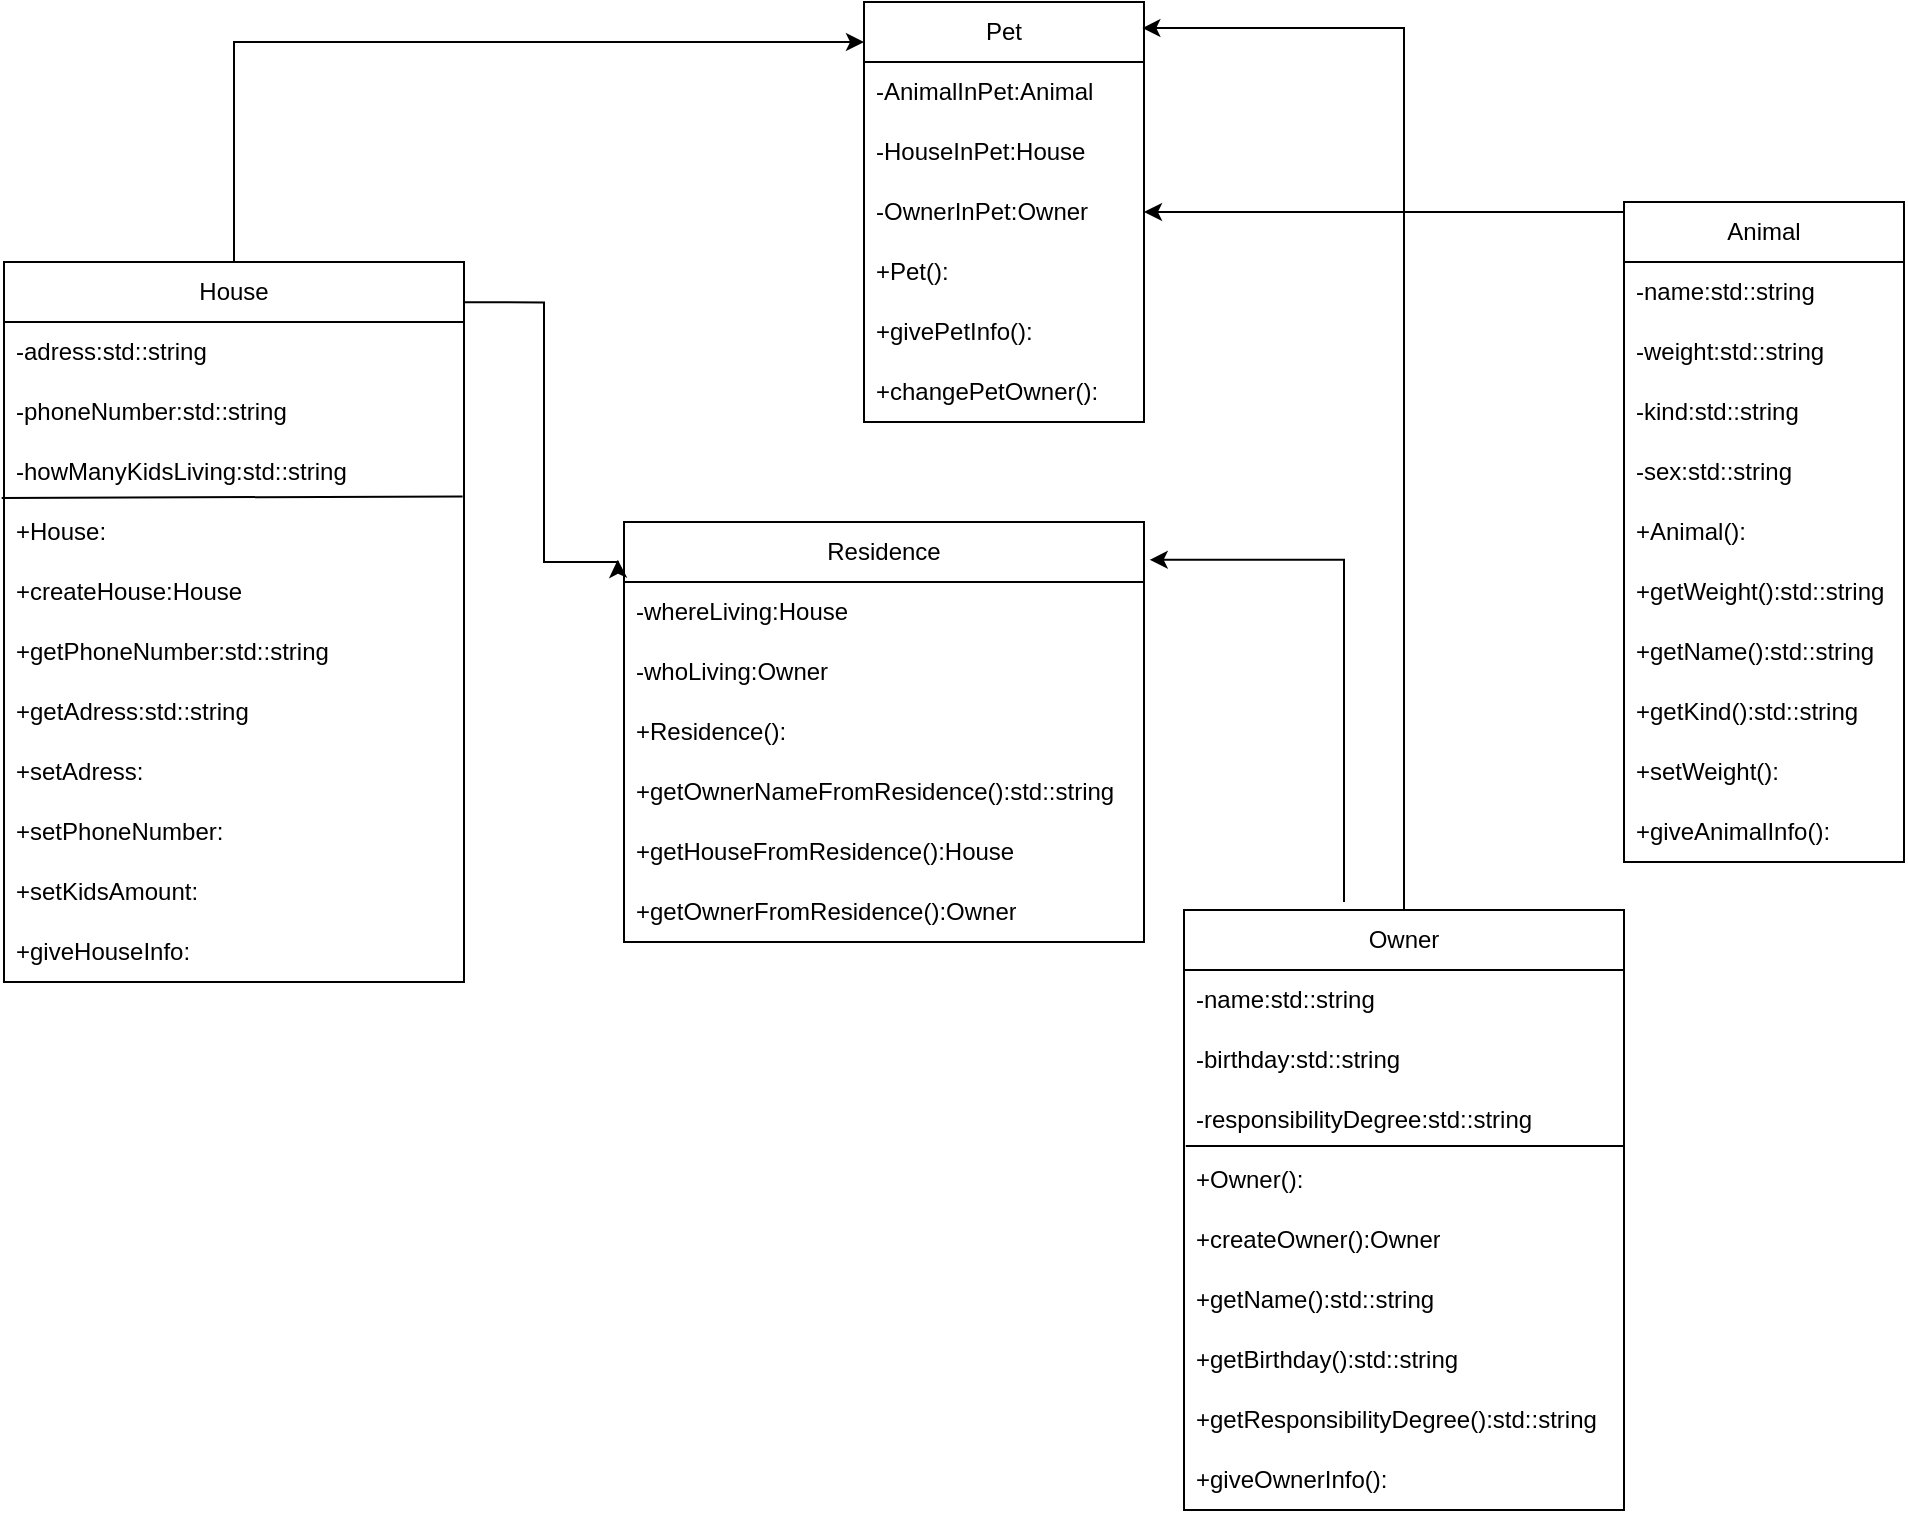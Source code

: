 <mxfile version="21.7.5" type="github">
  <diagram name="Страница — 1" id="ndOwgbYcyuXIqt4D1NDx">
    <mxGraphModel dx="466" dy="250" grid="0" gridSize="10" guides="1" tooltips="1" connect="1" arrows="1" fold="1" page="0" pageScale="1" pageWidth="827" pageHeight="1169" math="0" shadow="0">
      <root>
        <mxCell id="0" />
        <mxCell id="1" parent="0" />
        <mxCell id="8FOvR-6ltC6GO0lwy5Sx-1" value="Pet" style="swimlane;fontStyle=0;childLayout=stackLayout;horizontal=1;startSize=30;horizontalStack=0;resizeParent=1;resizeParentMax=0;resizeLast=0;collapsible=1;marginBottom=0;whiteSpace=wrap;html=1;" vertex="1" parent="1">
          <mxGeometry x="530" y="130" width="140" height="210" as="geometry" />
        </mxCell>
        <mxCell id="8FOvR-6ltC6GO0lwy5Sx-2" value="-AnimalInPet:Animal" style="text;strokeColor=none;fillColor=none;align=left;verticalAlign=middle;spacingLeft=4;spacingRight=4;overflow=hidden;points=[[0,0.5],[1,0.5]];portConstraint=eastwest;rotatable=0;whiteSpace=wrap;html=1;" vertex="1" parent="8FOvR-6ltC6GO0lwy5Sx-1">
          <mxGeometry y="30" width="140" height="30" as="geometry" />
        </mxCell>
        <mxCell id="8FOvR-6ltC6GO0lwy5Sx-3" value="-HouseInPet:House" style="text;strokeColor=none;fillColor=none;align=left;verticalAlign=middle;spacingLeft=4;spacingRight=4;overflow=hidden;points=[[0,0.5],[1,0.5]];portConstraint=eastwest;rotatable=0;whiteSpace=wrap;html=1;" vertex="1" parent="8FOvR-6ltC6GO0lwy5Sx-1">
          <mxGeometry y="60" width="140" height="30" as="geometry" />
        </mxCell>
        <mxCell id="8FOvR-6ltC6GO0lwy5Sx-4" value="-OwnerInPet:Owner" style="text;strokeColor=none;fillColor=none;align=left;verticalAlign=middle;spacingLeft=4;spacingRight=4;overflow=hidden;points=[[0,0.5],[1,0.5]];portConstraint=eastwest;rotatable=0;whiteSpace=wrap;html=1;" vertex="1" parent="8FOvR-6ltC6GO0lwy5Sx-1">
          <mxGeometry y="90" width="140" height="30" as="geometry" />
        </mxCell>
        <mxCell id="8FOvR-6ltC6GO0lwy5Sx-49" value="+Pet():" style="text;strokeColor=none;fillColor=none;align=left;verticalAlign=middle;spacingLeft=4;spacingRight=4;overflow=hidden;points=[[0,0.5],[1,0.5]];portConstraint=eastwest;rotatable=0;whiteSpace=wrap;html=1;" vertex="1" parent="8FOvR-6ltC6GO0lwy5Sx-1">
          <mxGeometry y="120" width="140" height="30" as="geometry" />
        </mxCell>
        <mxCell id="8FOvR-6ltC6GO0lwy5Sx-50" value="+givePetInfo():" style="text;strokeColor=none;fillColor=none;align=left;verticalAlign=middle;spacingLeft=4;spacingRight=4;overflow=hidden;points=[[0,0.5],[1,0.5]];portConstraint=eastwest;rotatable=0;whiteSpace=wrap;html=1;" vertex="1" parent="8FOvR-6ltC6GO0lwy5Sx-1">
          <mxGeometry y="150" width="140" height="30" as="geometry" />
        </mxCell>
        <mxCell id="8FOvR-6ltC6GO0lwy5Sx-51" value="+changePetOwner():" style="text;strokeColor=none;fillColor=none;align=left;verticalAlign=middle;spacingLeft=4;spacingRight=4;overflow=hidden;points=[[0,0.5],[1,0.5]];portConstraint=eastwest;rotatable=0;whiteSpace=wrap;html=1;" vertex="1" parent="8FOvR-6ltC6GO0lwy5Sx-1">
          <mxGeometry y="180" width="140" height="30" as="geometry" />
        </mxCell>
        <mxCell id="8FOvR-6ltC6GO0lwy5Sx-58" style="edgeStyle=orthogonalEdgeStyle;rounded=0;orthogonalLoop=1;jettySize=auto;html=1;" edge="1" parent="1" source="8FOvR-6ltC6GO0lwy5Sx-5">
          <mxGeometry relative="1" as="geometry">
            <mxPoint x="530" y="150" as="targetPoint" />
            <Array as="points">
              <mxPoint x="215" y="150" />
              <mxPoint x="530" y="150" />
            </Array>
          </mxGeometry>
        </mxCell>
        <mxCell id="8FOvR-6ltC6GO0lwy5Sx-5" value="House" style="swimlane;fontStyle=0;childLayout=stackLayout;horizontal=1;startSize=30;horizontalStack=0;resizeParent=1;resizeParentMax=0;resizeLast=0;collapsible=1;marginBottom=0;whiteSpace=wrap;html=1;direction=east;" vertex="1" parent="1">
          <mxGeometry x="100" y="260" width="230" height="360" as="geometry" />
        </mxCell>
        <mxCell id="8FOvR-6ltC6GO0lwy5Sx-6" value="-adress:std::string" style="text;strokeColor=none;fillColor=none;align=left;verticalAlign=middle;spacingLeft=4;spacingRight=4;overflow=hidden;points=[[0,0.5],[1,0.5]];portConstraint=eastwest;rotatable=0;whiteSpace=wrap;html=1;" vertex="1" parent="8FOvR-6ltC6GO0lwy5Sx-5">
          <mxGeometry y="30" width="230" height="30" as="geometry" />
        </mxCell>
        <mxCell id="8FOvR-6ltC6GO0lwy5Sx-7" value="-phoneNumber:std::string" style="text;strokeColor=none;fillColor=none;align=left;verticalAlign=middle;spacingLeft=4;spacingRight=4;overflow=hidden;points=[[0,0.5],[1,0.5]];portConstraint=eastwest;rotatable=0;whiteSpace=wrap;html=1;" vertex="1" parent="8FOvR-6ltC6GO0lwy5Sx-5">
          <mxGeometry y="60" width="230" height="30" as="geometry" />
        </mxCell>
        <mxCell id="8FOvR-6ltC6GO0lwy5Sx-8" value="-howManyKidsLiving:std::string" style="text;strokeColor=none;fillColor=none;align=left;verticalAlign=middle;spacingLeft=4;spacingRight=4;overflow=hidden;points=[[0,0.5],[1,0.5]];portConstraint=eastwest;rotatable=0;whiteSpace=wrap;html=1;" vertex="1" parent="8FOvR-6ltC6GO0lwy5Sx-5">
          <mxGeometry y="90" width="230" height="30" as="geometry" />
        </mxCell>
        <mxCell id="8FOvR-6ltC6GO0lwy5Sx-22" value="+House:" style="text;strokeColor=none;fillColor=none;align=left;verticalAlign=middle;spacingLeft=4;spacingRight=4;overflow=hidden;points=[[0,0.5],[1,0.5]];portConstraint=eastwest;rotatable=0;whiteSpace=wrap;html=1;" vertex="1" parent="8FOvR-6ltC6GO0lwy5Sx-5">
          <mxGeometry y="120" width="230" height="30" as="geometry" />
        </mxCell>
        <mxCell id="8FOvR-6ltC6GO0lwy5Sx-23" value="" style="endArrow=none;html=1;rounded=0;exitX=-0.005;exitY=-0.067;exitDx=0;exitDy=0;exitPerimeter=0;entryX=0.997;entryY=-0.093;entryDx=0;entryDy=0;entryPerimeter=0;" edge="1" parent="8FOvR-6ltC6GO0lwy5Sx-5" source="8FOvR-6ltC6GO0lwy5Sx-22" target="8FOvR-6ltC6GO0lwy5Sx-22">
          <mxGeometry width="50" height="50" relative="1" as="geometry">
            <mxPoint x="290" y="220" as="sourcePoint" />
            <mxPoint x="340" y="170" as="targetPoint" />
          </mxGeometry>
        </mxCell>
        <mxCell id="8FOvR-6ltC6GO0lwy5Sx-24" value="+createHouse:House" style="text;strokeColor=none;fillColor=none;align=left;verticalAlign=middle;spacingLeft=4;spacingRight=4;overflow=hidden;points=[[0,0.5],[1,0.5]];portConstraint=eastwest;rotatable=0;whiteSpace=wrap;html=1;" vertex="1" parent="8FOvR-6ltC6GO0lwy5Sx-5">
          <mxGeometry y="150" width="230" height="30" as="geometry" />
        </mxCell>
        <mxCell id="8FOvR-6ltC6GO0lwy5Sx-26" value="+getPhoneNumber:std::string" style="text;strokeColor=none;fillColor=none;align=left;verticalAlign=middle;spacingLeft=4;spacingRight=4;overflow=hidden;points=[[0,0.5],[1,0.5]];portConstraint=eastwest;rotatable=0;whiteSpace=wrap;html=1;" vertex="1" parent="8FOvR-6ltC6GO0lwy5Sx-5">
          <mxGeometry y="180" width="230" height="30" as="geometry" />
        </mxCell>
        <mxCell id="8FOvR-6ltC6GO0lwy5Sx-25" value="+getAdress:std::string" style="text;strokeColor=none;fillColor=none;align=left;verticalAlign=middle;spacingLeft=4;spacingRight=4;overflow=hidden;points=[[0,0.5],[1,0.5]];portConstraint=eastwest;rotatable=0;whiteSpace=wrap;html=1;" vertex="1" parent="8FOvR-6ltC6GO0lwy5Sx-5">
          <mxGeometry y="210" width="230" height="30" as="geometry" />
        </mxCell>
        <mxCell id="8FOvR-6ltC6GO0lwy5Sx-27" value="+setAdress:" style="text;strokeColor=none;fillColor=none;align=left;verticalAlign=middle;spacingLeft=4;spacingRight=4;overflow=hidden;points=[[0,0.5],[1,0.5]];portConstraint=eastwest;rotatable=0;whiteSpace=wrap;html=1;" vertex="1" parent="8FOvR-6ltC6GO0lwy5Sx-5">
          <mxGeometry y="240" width="230" height="30" as="geometry" />
        </mxCell>
        <mxCell id="8FOvR-6ltC6GO0lwy5Sx-28" value="+setPhoneNumber:" style="text;strokeColor=none;fillColor=none;align=left;verticalAlign=middle;spacingLeft=4;spacingRight=4;overflow=hidden;points=[[0,0.5],[1,0.5]];portConstraint=eastwest;rotatable=0;whiteSpace=wrap;html=1;" vertex="1" parent="8FOvR-6ltC6GO0lwy5Sx-5">
          <mxGeometry y="270" width="230" height="30" as="geometry" />
        </mxCell>
        <mxCell id="8FOvR-6ltC6GO0lwy5Sx-29" value="+setKidsAmount:" style="text;strokeColor=none;fillColor=none;align=left;verticalAlign=middle;spacingLeft=4;spacingRight=4;overflow=hidden;points=[[0,0.5],[1,0.5]];portConstraint=eastwest;rotatable=0;whiteSpace=wrap;html=1;" vertex="1" parent="8FOvR-6ltC6GO0lwy5Sx-5">
          <mxGeometry y="300" width="230" height="30" as="geometry" />
        </mxCell>
        <mxCell id="8FOvR-6ltC6GO0lwy5Sx-31" value="+giveHouseInfo:" style="text;strokeColor=none;fillColor=none;align=left;verticalAlign=middle;spacingLeft=4;spacingRight=4;overflow=hidden;points=[[0,0.5],[1,0.5]];portConstraint=eastwest;rotatable=0;whiteSpace=wrap;html=1;" vertex="1" parent="8FOvR-6ltC6GO0lwy5Sx-5">
          <mxGeometry y="330" width="230" height="30" as="geometry" />
        </mxCell>
        <mxCell id="8FOvR-6ltC6GO0lwy5Sx-60" style="edgeStyle=orthogonalEdgeStyle;rounded=0;orthogonalLoop=1;jettySize=auto;html=1;entryX=0.994;entryY=0.062;entryDx=0;entryDy=0;entryPerimeter=0;" edge="1" parent="1" source="8FOvR-6ltC6GO0lwy5Sx-9" target="8FOvR-6ltC6GO0lwy5Sx-1">
          <mxGeometry relative="1" as="geometry">
            <Array as="points">
              <mxPoint x="800" y="143" />
            </Array>
          </mxGeometry>
        </mxCell>
        <mxCell id="8FOvR-6ltC6GO0lwy5Sx-9" value="Owner" style="swimlane;fontStyle=0;childLayout=stackLayout;horizontal=1;startSize=30;horizontalStack=0;resizeParent=1;resizeParentMax=0;resizeLast=0;collapsible=1;marginBottom=0;whiteSpace=wrap;html=1;" vertex="1" parent="1">
          <mxGeometry x="690" y="584" width="220" height="300" as="geometry" />
        </mxCell>
        <mxCell id="8FOvR-6ltC6GO0lwy5Sx-10" value="-name:std::string" style="text;strokeColor=none;fillColor=none;align=left;verticalAlign=middle;spacingLeft=4;spacingRight=4;overflow=hidden;points=[[0,0.5],[1,0.5]];portConstraint=eastwest;rotatable=0;whiteSpace=wrap;html=1;" vertex="1" parent="8FOvR-6ltC6GO0lwy5Sx-9">
          <mxGeometry y="30" width="220" height="30" as="geometry" />
        </mxCell>
        <mxCell id="8FOvR-6ltC6GO0lwy5Sx-11" value="-birthday:std::string" style="text;strokeColor=none;fillColor=none;align=left;verticalAlign=middle;spacingLeft=4;spacingRight=4;overflow=hidden;points=[[0,0.5],[1,0.5]];portConstraint=eastwest;rotatable=0;whiteSpace=wrap;html=1;" vertex="1" parent="8FOvR-6ltC6GO0lwy5Sx-9">
          <mxGeometry y="60" width="220" height="30" as="geometry" />
        </mxCell>
        <mxCell id="8FOvR-6ltC6GO0lwy5Sx-35" value="-responsibilityDegree:std::string" style="text;strokeColor=none;fillColor=none;align=left;verticalAlign=middle;spacingLeft=4;spacingRight=4;overflow=hidden;points=[[0,0.5],[1,0.5]];portConstraint=eastwest;rotatable=0;whiteSpace=wrap;html=1;" vertex="1" parent="8FOvR-6ltC6GO0lwy5Sx-9">
          <mxGeometry y="90" width="220" height="30" as="geometry" />
        </mxCell>
        <mxCell id="8FOvR-6ltC6GO0lwy5Sx-12" value="+Owner():" style="text;strokeColor=none;fillColor=none;align=left;verticalAlign=middle;spacingLeft=4;spacingRight=4;overflow=hidden;points=[[0,0.5],[1,0.5]];portConstraint=eastwest;rotatable=0;whiteSpace=wrap;html=1;" vertex="1" parent="8FOvR-6ltC6GO0lwy5Sx-9">
          <mxGeometry y="120" width="220" height="30" as="geometry" />
        </mxCell>
        <mxCell id="8FOvR-6ltC6GO0lwy5Sx-34" value="+createOwner():Owner" style="text;strokeColor=none;fillColor=none;align=left;verticalAlign=middle;spacingLeft=4;spacingRight=4;overflow=hidden;points=[[0,0.5],[1,0.5]];portConstraint=eastwest;rotatable=0;whiteSpace=wrap;html=1;" vertex="1" parent="8FOvR-6ltC6GO0lwy5Sx-9">
          <mxGeometry y="150" width="220" height="30" as="geometry" />
        </mxCell>
        <mxCell id="8FOvR-6ltC6GO0lwy5Sx-33" value="+getName():std::string" style="text;strokeColor=none;fillColor=none;align=left;verticalAlign=middle;spacingLeft=4;spacingRight=4;overflow=hidden;points=[[0,0.5],[1,0.5]];portConstraint=eastwest;rotatable=0;whiteSpace=wrap;html=1;" vertex="1" parent="8FOvR-6ltC6GO0lwy5Sx-9">
          <mxGeometry y="180" width="220" height="30" as="geometry" />
        </mxCell>
        <mxCell id="8FOvR-6ltC6GO0lwy5Sx-32" value="+getBirthday():std::string" style="text;strokeColor=none;fillColor=none;align=left;verticalAlign=middle;spacingLeft=4;spacingRight=4;overflow=hidden;points=[[0,0.5],[1,0.5]];portConstraint=eastwest;rotatable=0;whiteSpace=wrap;html=1;" vertex="1" parent="8FOvR-6ltC6GO0lwy5Sx-9">
          <mxGeometry y="210" width="220" height="30" as="geometry" />
        </mxCell>
        <mxCell id="8FOvR-6ltC6GO0lwy5Sx-36" value="+getResponsibilityDegree():std::string" style="text;strokeColor=none;fillColor=none;align=left;verticalAlign=middle;spacingLeft=4;spacingRight=4;overflow=hidden;points=[[0,0.5],[1,0.5]];portConstraint=eastwest;rotatable=0;whiteSpace=wrap;html=1;" vertex="1" parent="8FOvR-6ltC6GO0lwy5Sx-9">
          <mxGeometry y="240" width="220" height="30" as="geometry" />
        </mxCell>
        <mxCell id="8FOvR-6ltC6GO0lwy5Sx-37" value="+giveOwnerInfo():" style="text;strokeColor=none;fillColor=none;align=left;verticalAlign=middle;spacingLeft=4;spacingRight=4;overflow=hidden;points=[[0,0.5],[1,0.5]];portConstraint=eastwest;rotatable=0;whiteSpace=wrap;html=1;" vertex="1" parent="8FOvR-6ltC6GO0lwy5Sx-9">
          <mxGeometry y="270" width="220" height="30" as="geometry" />
        </mxCell>
        <mxCell id="8FOvR-6ltC6GO0lwy5Sx-38" value="" style="endArrow=none;html=1;rounded=0;exitX=0.004;exitY=-0.067;exitDx=0;exitDy=0;exitPerimeter=0;" edge="1" parent="8FOvR-6ltC6GO0lwy5Sx-9" source="8FOvR-6ltC6GO0lwy5Sx-12">
          <mxGeometry width="50" height="50" relative="1" as="geometry">
            <mxPoint x="20" y="130" as="sourcePoint" />
            <mxPoint x="220" y="118" as="targetPoint" />
          </mxGeometry>
        </mxCell>
        <mxCell id="8FOvR-6ltC6GO0lwy5Sx-13" value="Residence" style="swimlane;fontStyle=0;childLayout=stackLayout;horizontal=1;startSize=30;horizontalStack=0;resizeParent=1;resizeParentMax=0;resizeLast=0;collapsible=1;marginBottom=0;whiteSpace=wrap;html=1;" vertex="1" parent="1">
          <mxGeometry x="410" y="390" width="260" height="210" as="geometry" />
        </mxCell>
        <mxCell id="8FOvR-6ltC6GO0lwy5Sx-14" value="-whereLiving:House" style="text;strokeColor=none;fillColor=none;align=left;verticalAlign=middle;spacingLeft=4;spacingRight=4;overflow=hidden;points=[[0,0.5],[1,0.5]];portConstraint=eastwest;rotatable=0;whiteSpace=wrap;html=1;" vertex="1" parent="8FOvR-6ltC6GO0lwy5Sx-13">
          <mxGeometry y="30" width="260" height="30" as="geometry" />
        </mxCell>
        <mxCell id="8FOvR-6ltC6GO0lwy5Sx-15" value="-whoLiving:Owner" style="text;strokeColor=none;fillColor=none;align=left;verticalAlign=middle;spacingLeft=4;spacingRight=4;overflow=hidden;points=[[0,0.5],[1,0.5]];portConstraint=eastwest;rotatable=0;whiteSpace=wrap;html=1;" vertex="1" parent="8FOvR-6ltC6GO0lwy5Sx-13">
          <mxGeometry y="60" width="260" height="30" as="geometry" />
        </mxCell>
        <mxCell id="8FOvR-6ltC6GO0lwy5Sx-16" value="+Residence():" style="text;strokeColor=none;fillColor=none;align=left;verticalAlign=middle;spacingLeft=4;spacingRight=4;overflow=hidden;points=[[0,0.5],[1,0.5]];portConstraint=eastwest;rotatable=0;whiteSpace=wrap;html=1;" vertex="1" parent="8FOvR-6ltC6GO0lwy5Sx-13">
          <mxGeometry y="90" width="260" height="30" as="geometry" />
        </mxCell>
        <mxCell id="8FOvR-6ltC6GO0lwy5Sx-46" value="+getOwnerNameFromResidence():std::string" style="text;strokeColor=none;fillColor=none;align=left;verticalAlign=middle;spacingLeft=4;spacingRight=4;overflow=hidden;points=[[0,0.5],[1,0.5]];portConstraint=eastwest;rotatable=0;whiteSpace=wrap;html=1;" vertex="1" parent="8FOvR-6ltC6GO0lwy5Sx-13">
          <mxGeometry y="120" width="260" height="30" as="geometry" />
        </mxCell>
        <mxCell id="8FOvR-6ltC6GO0lwy5Sx-47" value="+getHouseFromResidence():House" style="text;strokeColor=none;fillColor=none;align=left;verticalAlign=middle;spacingLeft=4;spacingRight=4;overflow=hidden;points=[[0,0.5],[1,0.5]];portConstraint=eastwest;rotatable=0;whiteSpace=wrap;html=1;" vertex="1" parent="8FOvR-6ltC6GO0lwy5Sx-13">
          <mxGeometry y="150" width="260" height="30" as="geometry" />
        </mxCell>
        <mxCell id="8FOvR-6ltC6GO0lwy5Sx-48" value="+getOwnerFromResidence():Owner" style="text;strokeColor=none;fillColor=none;align=left;verticalAlign=middle;spacingLeft=4;spacingRight=4;overflow=hidden;points=[[0,0.5],[1,0.5]];portConstraint=eastwest;rotatable=0;whiteSpace=wrap;html=1;" vertex="1" parent="8FOvR-6ltC6GO0lwy5Sx-13">
          <mxGeometry y="180" width="260" height="30" as="geometry" />
        </mxCell>
        <mxCell id="8FOvR-6ltC6GO0lwy5Sx-59" style="edgeStyle=orthogonalEdgeStyle;rounded=0;orthogonalLoop=1;jettySize=auto;html=1;entryX=1;entryY=0.5;entryDx=0;entryDy=0;" edge="1" parent="1" source="8FOvR-6ltC6GO0lwy5Sx-17" target="8FOvR-6ltC6GO0lwy5Sx-4">
          <mxGeometry relative="1" as="geometry">
            <Array as="points">
              <mxPoint x="850" y="235" />
              <mxPoint x="850" y="235" />
            </Array>
          </mxGeometry>
        </mxCell>
        <mxCell id="8FOvR-6ltC6GO0lwy5Sx-17" value="Animal" style="swimlane;fontStyle=0;childLayout=stackLayout;horizontal=1;startSize=30;horizontalStack=0;resizeParent=1;resizeParentMax=0;resizeLast=0;collapsible=1;marginBottom=0;whiteSpace=wrap;html=1;" vertex="1" parent="1">
          <mxGeometry x="910" y="230" width="140" height="330" as="geometry" />
        </mxCell>
        <mxCell id="8FOvR-6ltC6GO0lwy5Sx-18" value="-name:std::string" style="text;strokeColor=none;fillColor=none;align=left;verticalAlign=middle;spacingLeft=4;spacingRight=4;overflow=hidden;points=[[0,0.5],[1,0.5]];portConstraint=eastwest;rotatable=0;whiteSpace=wrap;html=1;" vertex="1" parent="8FOvR-6ltC6GO0lwy5Sx-17">
          <mxGeometry y="30" width="140" height="30" as="geometry" />
        </mxCell>
        <mxCell id="8FOvR-6ltC6GO0lwy5Sx-19" value="-weight:std::string" style="text;strokeColor=none;fillColor=none;align=left;verticalAlign=middle;spacingLeft=4;spacingRight=4;overflow=hidden;points=[[0,0.5],[1,0.5]];portConstraint=eastwest;rotatable=0;whiteSpace=wrap;html=1;" vertex="1" parent="8FOvR-6ltC6GO0lwy5Sx-17">
          <mxGeometry y="60" width="140" height="30" as="geometry" />
        </mxCell>
        <mxCell id="8FOvR-6ltC6GO0lwy5Sx-20" value="-kind:std::string" style="text;strokeColor=none;fillColor=none;align=left;verticalAlign=middle;spacingLeft=4;spacingRight=4;overflow=hidden;points=[[0,0.5],[1,0.5]];portConstraint=eastwest;rotatable=0;whiteSpace=wrap;html=1;" vertex="1" parent="8FOvR-6ltC6GO0lwy5Sx-17">
          <mxGeometry y="90" width="140" height="30" as="geometry" />
        </mxCell>
        <mxCell id="8FOvR-6ltC6GO0lwy5Sx-39" value="-sex:std::string" style="text;strokeColor=none;fillColor=none;align=left;verticalAlign=middle;spacingLeft=4;spacingRight=4;overflow=hidden;points=[[0,0.5],[1,0.5]];portConstraint=eastwest;rotatable=0;whiteSpace=wrap;html=1;" vertex="1" parent="8FOvR-6ltC6GO0lwy5Sx-17">
          <mxGeometry y="120" width="140" height="30" as="geometry" />
        </mxCell>
        <mxCell id="8FOvR-6ltC6GO0lwy5Sx-40" value="+Animal():" style="text;strokeColor=none;fillColor=none;align=left;verticalAlign=middle;spacingLeft=4;spacingRight=4;overflow=hidden;points=[[0,0.5],[1,0.5]];portConstraint=eastwest;rotatable=0;whiteSpace=wrap;html=1;" vertex="1" parent="8FOvR-6ltC6GO0lwy5Sx-17">
          <mxGeometry y="150" width="140" height="30" as="geometry" />
        </mxCell>
        <mxCell id="8FOvR-6ltC6GO0lwy5Sx-41" value="+getWeight():std::string" style="text;strokeColor=none;fillColor=none;align=left;verticalAlign=middle;spacingLeft=4;spacingRight=4;overflow=hidden;points=[[0,0.5],[1,0.5]];portConstraint=eastwest;rotatable=0;whiteSpace=wrap;html=1;" vertex="1" parent="8FOvR-6ltC6GO0lwy5Sx-17">
          <mxGeometry y="180" width="140" height="30" as="geometry" />
        </mxCell>
        <mxCell id="8FOvR-6ltC6GO0lwy5Sx-42" value="+getName():std::string" style="text;strokeColor=none;fillColor=none;align=left;verticalAlign=middle;spacingLeft=4;spacingRight=4;overflow=hidden;points=[[0,0.5],[1,0.5]];portConstraint=eastwest;rotatable=0;whiteSpace=wrap;html=1;" vertex="1" parent="8FOvR-6ltC6GO0lwy5Sx-17">
          <mxGeometry y="210" width="140" height="30" as="geometry" />
        </mxCell>
        <mxCell id="8FOvR-6ltC6GO0lwy5Sx-43" value="+getKind():std::string" style="text;strokeColor=none;fillColor=none;align=left;verticalAlign=middle;spacingLeft=4;spacingRight=4;overflow=hidden;points=[[0,0.5],[1,0.5]];portConstraint=eastwest;rotatable=0;whiteSpace=wrap;html=1;" vertex="1" parent="8FOvR-6ltC6GO0lwy5Sx-17">
          <mxGeometry y="240" width="140" height="30" as="geometry" />
        </mxCell>
        <mxCell id="8FOvR-6ltC6GO0lwy5Sx-44" value="+setWeight():" style="text;strokeColor=none;fillColor=none;align=left;verticalAlign=middle;spacingLeft=4;spacingRight=4;overflow=hidden;points=[[0,0.5],[1,0.5]];portConstraint=eastwest;rotatable=0;whiteSpace=wrap;html=1;" vertex="1" parent="8FOvR-6ltC6GO0lwy5Sx-17">
          <mxGeometry y="270" width="140" height="30" as="geometry" />
        </mxCell>
        <mxCell id="8FOvR-6ltC6GO0lwy5Sx-45" value="+giveAnimalInfo():" style="text;strokeColor=none;fillColor=none;align=left;verticalAlign=middle;spacingLeft=4;spacingRight=4;overflow=hidden;points=[[0,0.5],[1,0.5]];portConstraint=eastwest;rotatable=0;whiteSpace=wrap;html=1;" vertex="1" parent="8FOvR-6ltC6GO0lwy5Sx-17">
          <mxGeometry y="300" width="140" height="30" as="geometry" />
        </mxCell>
        <mxCell id="8FOvR-6ltC6GO0lwy5Sx-61" style="edgeStyle=orthogonalEdgeStyle;rounded=0;orthogonalLoop=1;jettySize=auto;html=1;entryX=1.011;entryY=0.09;entryDx=0;entryDy=0;entryPerimeter=0;" edge="1" parent="1" target="8FOvR-6ltC6GO0lwy5Sx-13">
          <mxGeometry relative="1" as="geometry">
            <mxPoint x="770" y="580" as="sourcePoint" />
            <mxPoint x="679" y="153" as="targetPoint" />
            <Array as="points">
              <mxPoint x="770" y="409" />
            </Array>
          </mxGeometry>
        </mxCell>
        <mxCell id="8FOvR-6ltC6GO0lwy5Sx-63" style="edgeStyle=orthogonalEdgeStyle;rounded=0;orthogonalLoop=1;jettySize=auto;html=1;entryX=-0.012;entryY=0.09;entryDx=0;entryDy=0;entryPerimeter=0;exitX=1;exitY=0.056;exitDx=0;exitDy=0;exitPerimeter=0;" edge="1" parent="1" source="8FOvR-6ltC6GO0lwy5Sx-5" target="8FOvR-6ltC6GO0lwy5Sx-13">
          <mxGeometry relative="1" as="geometry">
            <mxPoint x="340" y="280" as="sourcePoint" />
            <mxPoint x="380" y="430" as="targetPoint" />
            <Array as="points">
              <mxPoint x="370" y="280" />
              <mxPoint x="370" y="410" />
              <mxPoint x="407" y="410" />
            </Array>
          </mxGeometry>
        </mxCell>
      </root>
    </mxGraphModel>
  </diagram>
</mxfile>
